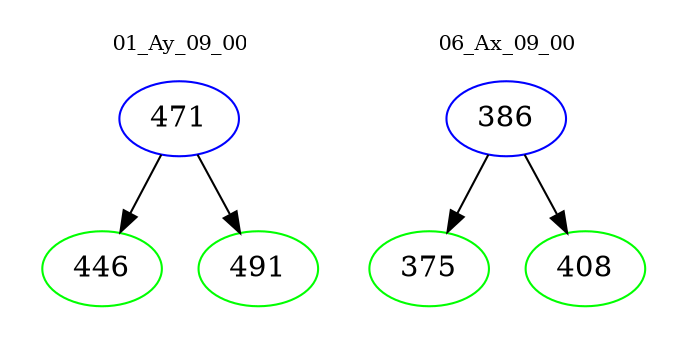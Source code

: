 digraph{
subgraph cluster_0 {
color = white
label = "01_Ay_09_00";
fontsize=10;
T0_471 [label="471", color="blue"]
T0_471 -> T0_446 [color="black"]
T0_446 [label="446", color="green"]
T0_471 -> T0_491 [color="black"]
T0_491 [label="491", color="green"]
}
subgraph cluster_1 {
color = white
label = "06_Ax_09_00";
fontsize=10;
T1_386 [label="386", color="blue"]
T1_386 -> T1_375 [color="black"]
T1_375 [label="375", color="green"]
T1_386 -> T1_408 [color="black"]
T1_408 [label="408", color="green"]
}
}
